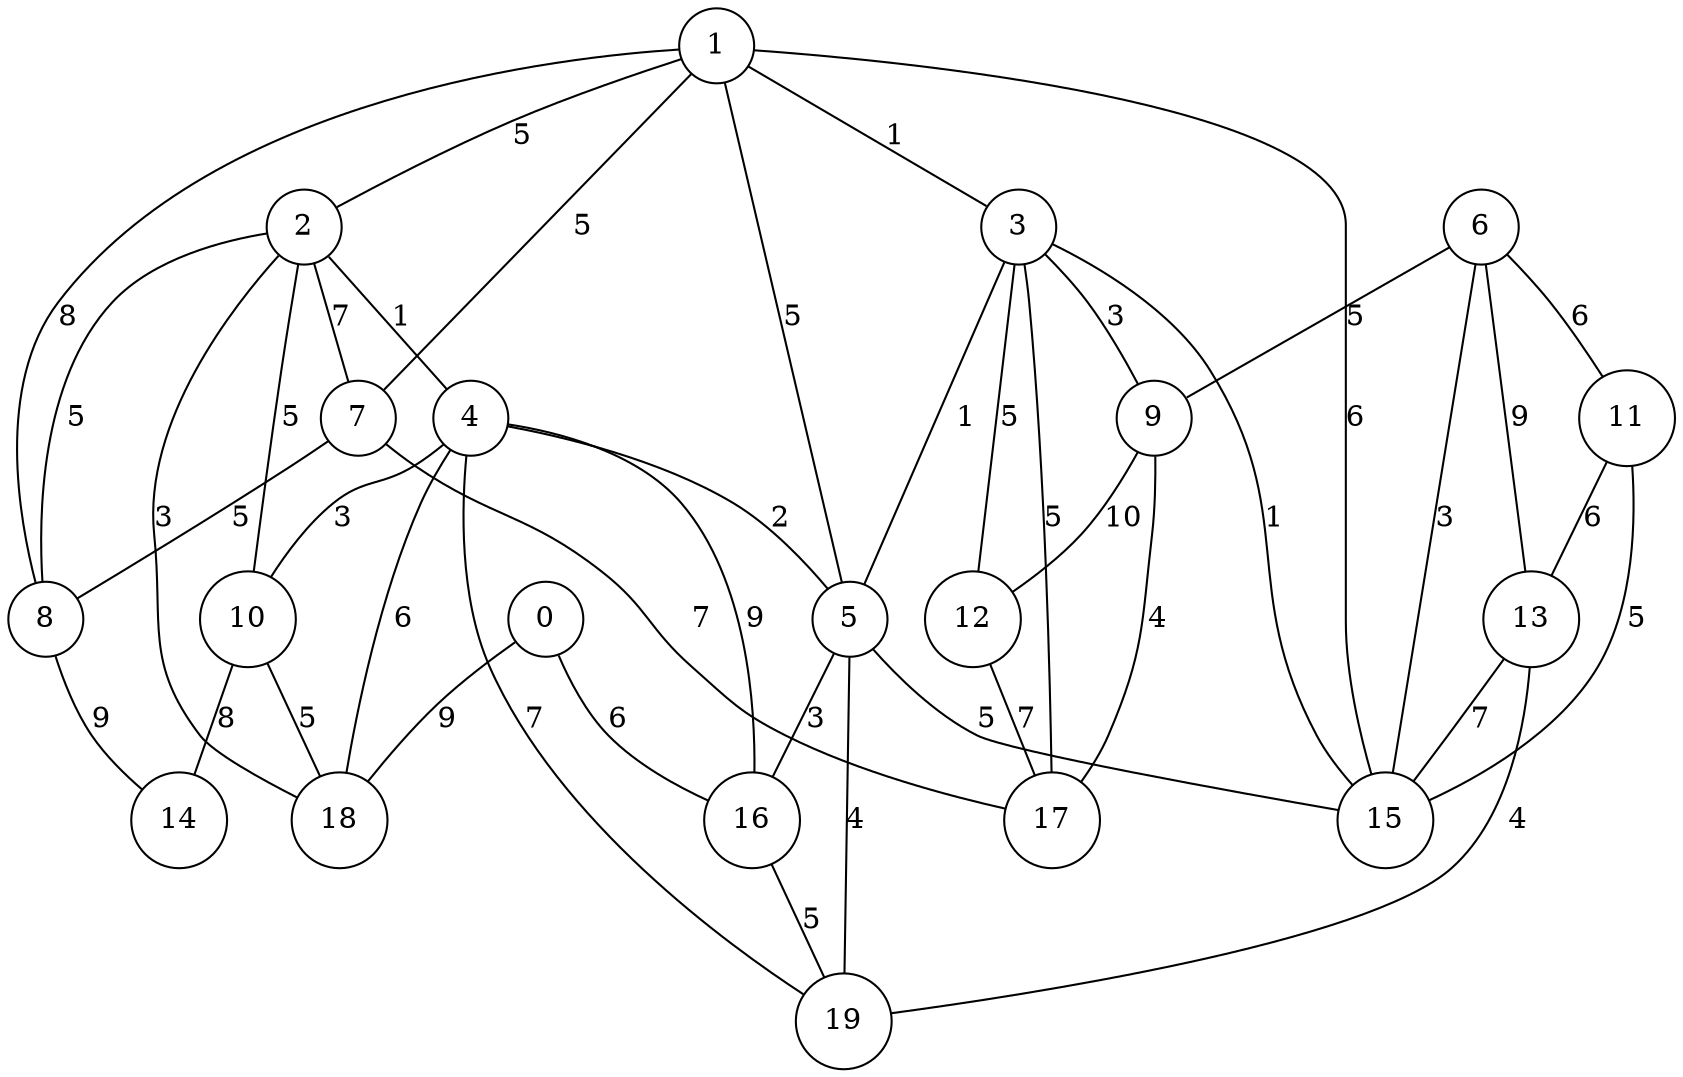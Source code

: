 graph qubit_interaction_graph {
    node [shape=circle];
    0 -- 18 [label=9];
    0 -- 16 [label=6];
    1 -- 7 [label=5];
    1 -- 8 [label=8];
    1 -- 2 [label=5];
    1 -- 5 [label=5];
    1 -- 15 [label=6];
    1 -- 3 [label=1];
    2 -- 10 [label=5];
    2 -- 7 [label=7];
    2 -- 8 [label=5];
    2 -- 4 [label=1];
    2 -- 18 [label=3];
    3 -- 12 [label=5];
    3 -- 17 [label=5];
    3 -- 9 [label=3];
    3 -- 5 [label=1];
    3 -- 15 [label=1];
    4 -- 18 [label=6];
    4 -- 19 [label=7];
    4 -- 16 [label=9];
    4 -- 10 [label=3];
    4 -- 5 [label=2];
    5 -- 15 [label=5];
    5 -- 19 [label=4];
    5 -- 16 [label=3];
    6 -- 9 [label=5];
    6 -- 11 [label=6];
    6 -- 13 [label=9];
    6 -- 15 [label=3];
    7 -- 8 [label=5];
    7 -- 17 [label=7];
    8 -- 14 [label=9];
    9 -- 17 [label=4];
    9 -- 12 [label=10];
    10 -- 14 [label=8];
    10 -- 18 [label=5];
    11 -- 13 [label=6];
    11 -- 15 [label=5];
    12 -- 17 [label=7];
    13 -- 15 [label=7];
    13 -- 19 [label=4];
    16 -- 19 [label=5];
}